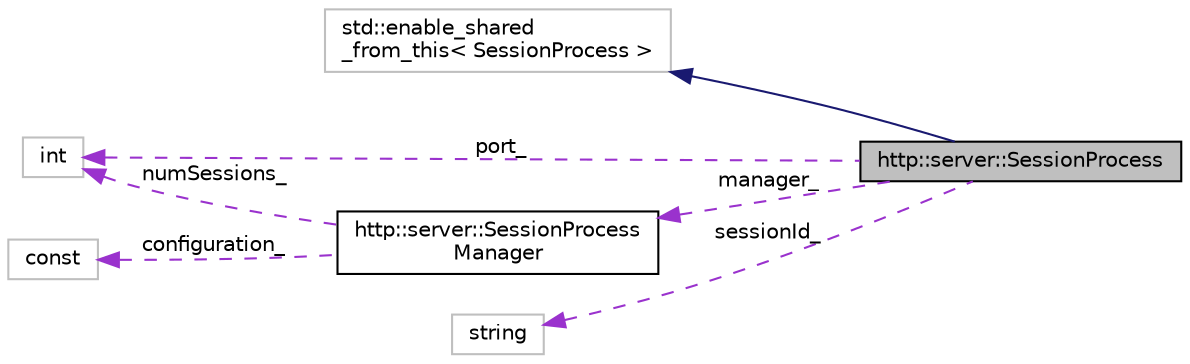 digraph "http::server::SessionProcess"
{
 // LATEX_PDF_SIZE
  edge [fontname="Helvetica",fontsize="10",labelfontname="Helvetica",labelfontsize="10"];
  node [fontname="Helvetica",fontsize="10",shape=record];
  rankdir="LR";
  Node1 [label="http::server::SessionProcess",height=0.2,width=0.4,color="black", fillcolor="grey75", style="filled", fontcolor="black",tooltip=" "];
  Node2 -> Node1 [dir="back",color="midnightblue",fontsize="10",style="solid"];
  Node2 [label="std::enable_shared\l_from_this\< SessionProcess \>",height=0.2,width=0.4,color="grey75", fillcolor="white", style="filled",tooltip=" "];
  Node3 -> Node1 [dir="back",color="darkorchid3",fontsize="10",style="dashed",label=" manager_" ];
  Node3 [label="http::server::SessionProcess\lManager",height=0.2,width=0.4,color="black", fillcolor="white", style="filled",URL="$classhttp_1_1server_1_1SessionProcessManager.html",tooltip="For dedicated processes: maps session ids to child processes and their sockets."];
  Node4 -> Node3 [dir="back",color="darkorchid3",fontsize="10",style="dashed",label=" numSessions_" ];
  Node4 [label="int",height=0.2,width=0.4,color="grey75", fillcolor="white", style="filled",tooltip=" "];
  Node5 -> Node3 [dir="back",color="darkorchid3",fontsize="10",style="dashed",label=" configuration_" ];
  Node5 [label="const",height=0.2,width=0.4,color="grey75", fillcolor="white", style="filled",tooltip=" "];
  Node4 -> Node1 [dir="back",color="darkorchid3",fontsize="10",style="dashed",label=" port_" ];
  Node6 -> Node1 [dir="back",color="darkorchid3",fontsize="10",style="dashed",label=" sessionId_" ];
  Node6 [label="string",height=0.2,width=0.4,color="grey75", fillcolor="white", style="filled",tooltip=" "];
}
